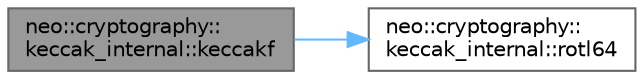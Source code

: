 digraph "neo::cryptography::keccak_internal::keccakf"
{
 // LATEX_PDF_SIZE
  bgcolor="transparent";
  edge [fontname=Helvetica,fontsize=10,labelfontname=Helvetica,labelfontsize=10];
  node [fontname=Helvetica,fontsize=10,shape=box,height=0.2,width=0.4];
  rankdir="LR";
  Node1 [id="Node000001",label="neo::cryptography::\lkeccak_internal::keccakf",height=0.2,width=0.4,color="gray40", fillcolor="grey60", style="filled", fontcolor="black",tooltip=" "];
  Node1 -> Node2 [id="edge2_Node000001_Node000002",color="steelblue1",style="solid",tooltip=" "];
  Node2 [id="Node000002",label="neo::cryptography::\lkeccak_internal::rotl64",height=0.2,width=0.4,color="grey40", fillcolor="white", style="filled",URL="$namespaceneo_1_1cryptography_1_1keccak__internal.html#a7effd8689bc04cd018a62b024f5c0848",tooltip=" "];
}
